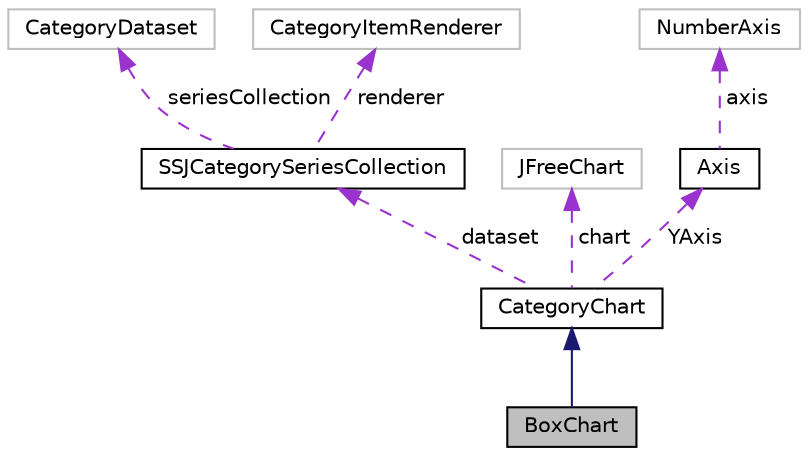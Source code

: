 digraph "BoxChart"
{
 // INTERACTIVE_SVG=YES
  bgcolor="transparent";
  edge [fontname="Helvetica",fontsize="10",labelfontname="Helvetica",labelfontsize="10"];
  node [fontname="Helvetica",fontsize="10",shape=record];
  Node2 [label="BoxChart",height=0.2,width=0.4,color="black", fillcolor="grey75", style="filled", fontcolor="black"];
  Node3 -> Node2 [dir="back",color="midnightblue",fontsize="10",style="solid",fontname="Helvetica"];
  Node3 [label="CategoryChart",height=0.2,width=0.4,color="black",URL="$dd/d1b/classumontreal_1_1ssj_1_1charts_1_1CategoryChart.html",tooltip="This class provides tools to create charts from data in a simple way. "];
  Node4 -> Node3 [dir="back",color="darkorchid3",fontsize="10",style="dashed",label=" dataset" ,fontname="Helvetica"];
  Node4 [label="SSJCategorySeriesCollection",height=0.2,width=0.4,color="black",URL="$db/d64/classumontreal_1_1ssj_1_1charts_1_1SSJCategorySeriesCollection.html",tooltip="Stores data used in a CategoryChart. "];
  Node5 -> Node4 [dir="back",color="darkorchid3",fontsize="10",style="dashed",label=" seriesCollection" ,fontname="Helvetica"];
  Node5 [label="CategoryDataset",height=0.2,width=0.4,color="grey75"];
  Node6 -> Node4 [dir="back",color="darkorchid3",fontsize="10",style="dashed",label=" renderer" ,fontname="Helvetica"];
  Node6 [label="CategoryItemRenderer",height=0.2,width=0.4,color="grey75"];
  Node7 -> Node3 [dir="back",color="darkorchid3",fontsize="10",style="dashed",label=" chart" ,fontname="Helvetica"];
  Node7 [label="JFreeChart",height=0.2,width=0.4,color="grey75"];
  Node8 -> Node3 [dir="back",color="darkorchid3",fontsize="10",style="dashed",label=" YAxis" ,fontname="Helvetica"];
  Node8 [label="Axis",height=0.2,width=0.4,color="black",URL="$d4/de2/classumontreal_1_1ssj_1_1charts_1_1Axis.html",tooltip="Represents an axis of a chart encapsulated by an instance of XYChart. "];
  Node9 -> Node8 [dir="back",color="darkorchid3",fontsize="10",style="dashed",label=" axis" ,fontname="Helvetica"];
  Node9 [label="NumberAxis",height=0.2,width=0.4,color="grey75"];
}
